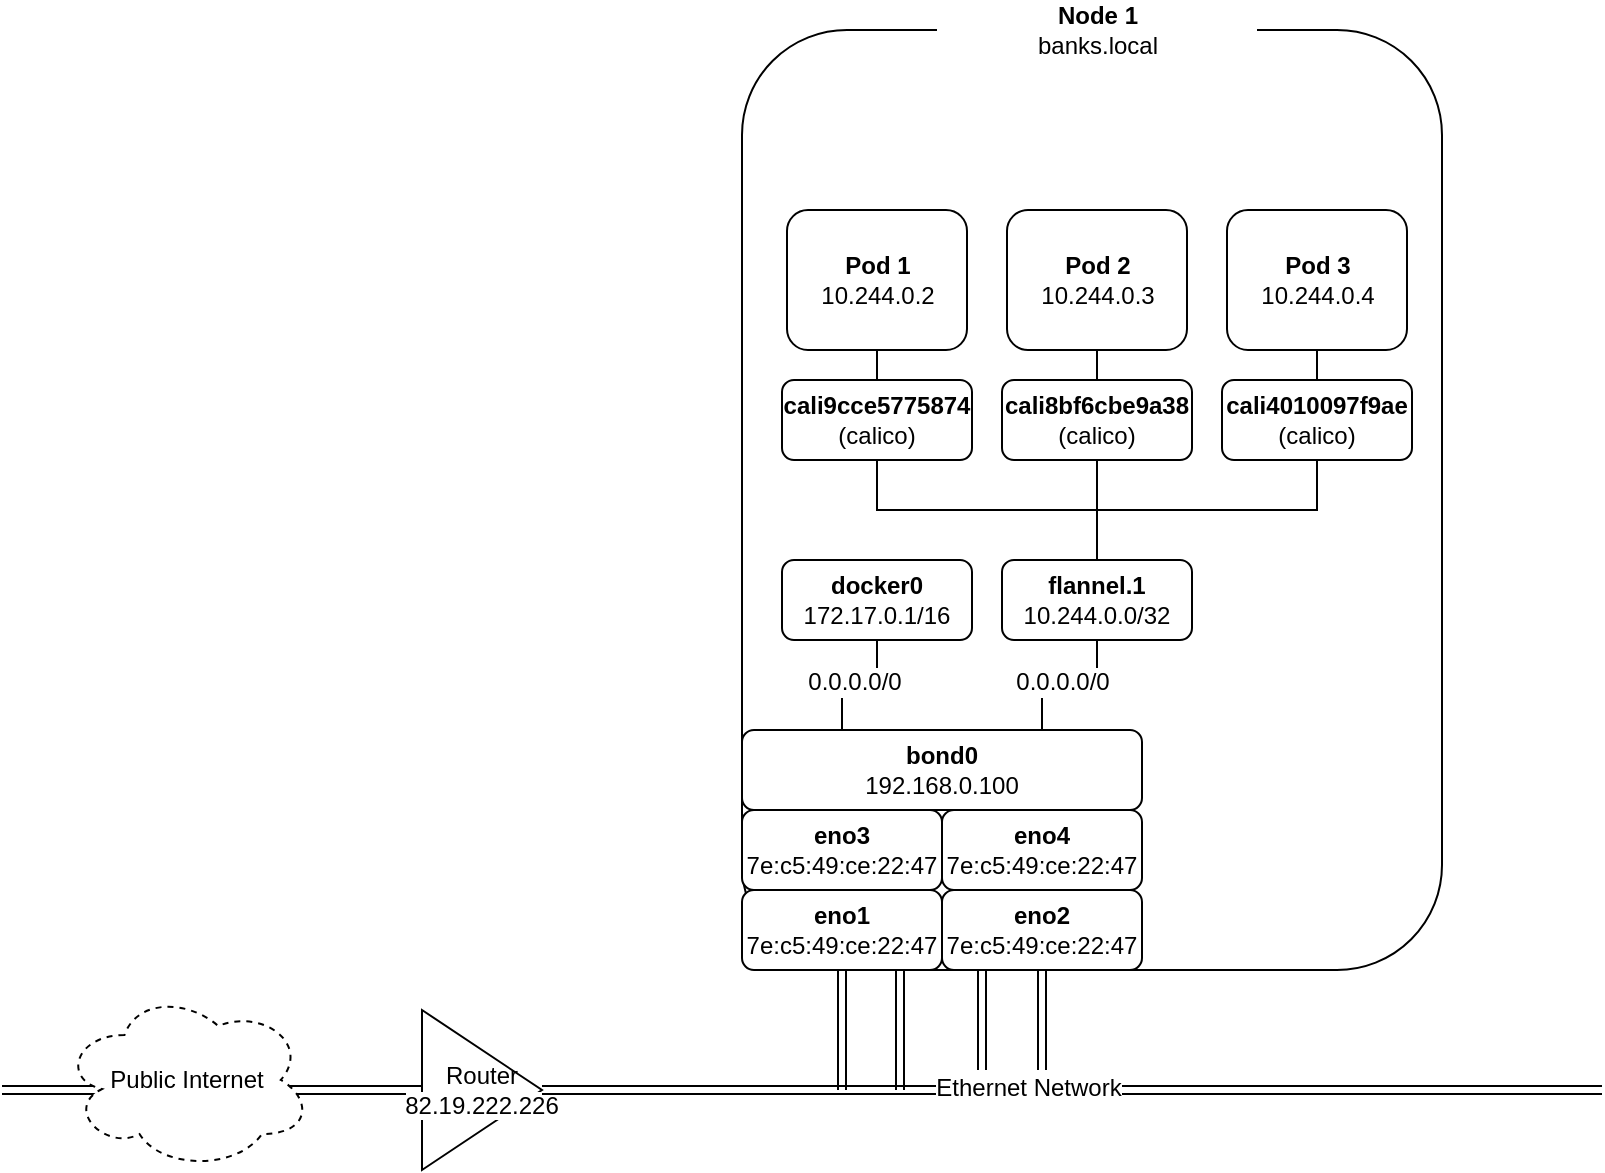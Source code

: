 <mxfile version="12.1.7" type="device" pages="1"><diagram name="Net - Istio" id="c_HP1qwUfiVxNbYDizXR"><mxGraphModel dx="1186" dy="607" grid="1" gridSize="10" guides="1" tooltips="1" connect="1" arrows="1" fold="1" page="1" pageScale="1" pageWidth="1169" pageHeight="827" math="0" shadow="0"><root><mxCell id="0LoRJ3LIm-XPWawop74_-0"/><mxCell id="0LoRJ3LIm-XPWawop74_-1" parent="0LoRJ3LIm-XPWawop74_-0"/><mxCell id="0LoRJ3LIm-XPWawop74_-3" value="" style="rounded=1;whiteSpace=wrap;html=1;" parent="0LoRJ3LIm-XPWawop74_-1" vertex="1"><mxGeometry x="420" y="240" width="350" height="470" as="geometry"/></mxCell><mxCell id="0LoRJ3LIm-XPWawop74_-4" value="&lt;b&gt;Node 1&lt;/b&gt;&lt;br&gt;banks.local" style="text;html=1;align=center;verticalAlign=middle;whiteSpace=wrap;rounded=0;fillColor=#FFFFFF;" parent="0LoRJ3LIm-XPWawop74_-1" vertex="1"><mxGeometry x="517.5" y="230" width="160" height="20" as="geometry"/></mxCell><mxCell id="0LoRJ3LIm-XPWawop74_-5" style="edgeStyle=orthogonalEdgeStyle;rounded=0;orthogonalLoop=1;jettySize=auto;html=1;exitX=0.5;exitY=1;exitDx=0;exitDy=0;entryX=0.5;entryY=0;entryDx=0;entryDy=0;endArrow=none;endFill=0;fontColor=#000000;" parent="0LoRJ3LIm-XPWawop74_-1" source="0LoRJ3LIm-XPWawop74_-6" target="0LoRJ3LIm-XPWawop74_-39" edge="1"><mxGeometry relative="1" as="geometry"/></mxCell><mxCell id="0LoRJ3LIm-XPWawop74_-6" value="&lt;b&gt;Pod 1&lt;/b&gt;&lt;br&gt;10.244.0.2" style="rounded=1;whiteSpace=wrap;html=1;fillColor=#FFFFFF;" parent="0LoRJ3LIm-XPWawop74_-1" vertex="1"><mxGeometry x="442.5" y="330" width="90" height="70" as="geometry"/></mxCell><mxCell id="0LoRJ3LIm-XPWawop74_-7" style="edgeStyle=orthogonalEdgeStyle;rounded=0;orthogonalLoop=1;jettySize=auto;html=1;exitX=0.5;exitY=1;exitDx=0;exitDy=0;entryX=0.5;entryY=0;entryDx=0;entryDy=0;endArrow=none;endFill=0;fontColor=#000000;" parent="0LoRJ3LIm-XPWawop74_-1" source="0LoRJ3LIm-XPWawop74_-8" target="0LoRJ3LIm-XPWawop74_-41" edge="1"><mxGeometry relative="1" as="geometry"/></mxCell><mxCell id="0LoRJ3LIm-XPWawop74_-8" value="&lt;b&gt;Pod 2&lt;/b&gt;&lt;br&gt;10.244.0.3" style="rounded=1;whiteSpace=wrap;html=1;fillColor=#FFFFFF;" parent="0LoRJ3LIm-XPWawop74_-1" vertex="1"><mxGeometry x="552.5" y="330" width="90" height="70" as="geometry"/></mxCell><mxCell id="0LoRJ3LIm-XPWawop74_-9" style="edgeStyle=orthogonalEdgeStyle;rounded=0;orthogonalLoop=1;jettySize=auto;html=1;exitX=0.5;exitY=1;exitDx=0;exitDy=0;entryX=0.25;entryY=0;entryDx=0;entryDy=0;endArrow=none;endFill=0;fontColor=#000000;" parent="0LoRJ3LIm-XPWawop74_-1" source="0LoRJ3LIm-XPWawop74_-11" target="0LoRJ3LIm-XPWawop74_-30" edge="1"><mxGeometry relative="1" as="geometry"/></mxCell><mxCell id="0LoRJ3LIm-XPWawop74_-10" value="0.0.0.0/0" style="text;html=1;align=center;verticalAlign=middle;resizable=0;points=[];;labelBackgroundColor=#ffffff;fontColor=#000000;" parent="0LoRJ3LIm-XPWawop74_-9" vertex="1" connectable="0"><mxGeometry x="0.103" y="-2" relative="1" as="geometry"><mxPoint as="offset"/></mxGeometry></mxCell><mxCell id="0LoRJ3LIm-XPWawop74_-11" value="&lt;b&gt;docker0&lt;br&gt;&lt;/b&gt;172.17.0.1/16" style="rounded=1;whiteSpace=wrap;html=1;fillColor=#FFFFFF;" parent="0LoRJ3LIm-XPWawop74_-1" vertex="1"><mxGeometry x="440" y="505" width="95" height="40" as="geometry"/></mxCell><mxCell id="0LoRJ3LIm-XPWawop74_-12" value="&lt;b&gt;eno1&lt;/b&gt;&lt;br&gt;7e:c5:49:ce:22:47" style="rounded=1;whiteSpace=wrap;html=1;fillColor=#FFFFFF;" parent="0LoRJ3LIm-XPWawop74_-1" vertex="1"><mxGeometry x="420" y="670" width="100" height="40" as="geometry"/></mxCell><mxCell id="0LoRJ3LIm-XPWawop74_-13" value="" style="shape=link;html=1;exitX=0.5;exitY=1;exitDx=0;exitDy=0;" parent="0LoRJ3LIm-XPWawop74_-1" source="0LoRJ3LIm-XPWawop74_-12" edge="1"><mxGeometry width="50" height="50" relative="1" as="geometry"><mxPoint x="480" y="810" as="sourcePoint"/><mxPoint x="470" y="770" as="targetPoint"/></mxGeometry></mxCell><mxCell id="0LoRJ3LIm-XPWawop74_-14" value="" style="shape=link;html=1;" parent="0LoRJ3LIm-XPWawop74_-1" edge="1"><mxGeometry width="50" height="50" relative="1" as="geometry"><mxPoint x="490" y="770" as="sourcePoint"/><mxPoint x="850" y="770" as="targetPoint"/></mxGeometry></mxCell><mxCell id="0LoRJ3LIm-XPWawop74_-15" value="Ethernet Network" style="text;html=1;align=center;verticalAlign=middle;resizable=0;points=[];;labelBackgroundColor=#ffffff;fontColor=#000000;" parent="0LoRJ3LIm-XPWawop74_-14" vertex="1" connectable="0"><mxGeometry x="-0.594" y="1" relative="1" as="geometry"><mxPoint as="offset"/></mxGeometry></mxCell><mxCell id="0LoRJ3LIm-XPWawop74_-16" value="" style="shape=link;html=1;" parent="0LoRJ3LIm-XPWawop74_-1" source="zz3aboxm6HQcuyhOMqdt-0" edge="1"><mxGeometry width="50" height="50" relative="1" as="geometry"><mxPoint x="490" y="770" as="sourcePoint"/><mxPoint x="50" y="770" as="targetPoint"/></mxGeometry></mxCell><mxCell id="0LoRJ3LIm-XPWawop74_-25" value="Public Internet" style="ellipse;shape=cloud;whiteSpace=wrap;html=1;dashed=1;" parent="0LoRJ3LIm-XPWawop74_-1" vertex="1"><mxGeometry x="80" y="720" width="125" height="90" as="geometry"/></mxCell><mxCell id="0LoRJ3LIm-XPWawop74_-27" value="&lt;b&gt;eno2&lt;/b&gt;&lt;br&gt;7e:c5:49:ce:22:47" style="rounded=1;whiteSpace=wrap;html=1;fillColor=#FFFFFF;" parent="0LoRJ3LIm-XPWawop74_-1" vertex="1"><mxGeometry x="520" y="670" width="100" height="40" as="geometry"/></mxCell><mxCell id="0LoRJ3LIm-XPWawop74_-28" value="&lt;b&gt;eno3&lt;/b&gt;&lt;br&gt;7e:c5:49:ce:22:47" style="rounded=1;whiteSpace=wrap;html=1;fillColor=#FFFFFF;" parent="0LoRJ3LIm-XPWawop74_-1" vertex="1"><mxGeometry x="420" y="630" width="100" height="40" as="geometry"/></mxCell><mxCell id="0LoRJ3LIm-XPWawop74_-29" value="&lt;b&gt;eno4&lt;/b&gt;&lt;br&gt;7e:c5:49:ce:22:47" style="rounded=1;whiteSpace=wrap;html=1;fillColor=#FFFFFF;" parent="0LoRJ3LIm-XPWawop74_-1" vertex="1"><mxGeometry x="520" y="630" width="100" height="40" as="geometry"/></mxCell><mxCell id="0LoRJ3LIm-XPWawop74_-30" value="&lt;b&gt;bond0&lt;br&gt;&lt;/b&gt;192.168.0.100" style="rounded=1;whiteSpace=wrap;html=1;fillColor=#FFFFFF;" parent="0LoRJ3LIm-XPWawop74_-1" vertex="1"><mxGeometry x="420" y="590" width="200" height="40" as="geometry"/></mxCell><mxCell id="0LoRJ3LIm-XPWawop74_-31" value="" style="shape=link;html=1;exitX=0.5;exitY=1;exitDx=0;exitDy=0;" parent="0LoRJ3LIm-XPWawop74_-1" edge="1"><mxGeometry width="50" height="50" relative="1" as="geometry"><mxPoint x="570" y="710" as="sourcePoint"/><mxPoint x="570" y="760" as="targetPoint"/></mxGeometry></mxCell><mxCell id="0LoRJ3LIm-XPWawop74_-32" value="" style="shape=link;html=1;exitX=0.5;exitY=1;exitDx=0;exitDy=0;" parent="0LoRJ3LIm-XPWawop74_-1" edge="1"><mxGeometry width="50" height="50" relative="1" as="geometry"><mxPoint x="499" y="710" as="sourcePoint"/><mxPoint x="499" y="770" as="targetPoint"/></mxGeometry></mxCell><mxCell id="0LoRJ3LIm-XPWawop74_-33" value="" style="shape=link;html=1;exitX=0.5;exitY=1;exitDx=0;exitDy=0;" parent="0LoRJ3LIm-XPWawop74_-1" edge="1"><mxGeometry width="50" height="50" relative="1" as="geometry"><mxPoint x="540" y="710" as="sourcePoint"/><mxPoint x="540" y="760" as="targetPoint"/></mxGeometry></mxCell><mxCell id="0LoRJ3LIm-XPWawop74_-35" value="&lt;b&gt;flannel.1&lt;br&gt;&lt;/b&gt;10.244.0.0/32" style="rounded=1;whiteSpace=wrap;html=1;fillColor=#FFFFFF;" parent="0LoRJ3LIm-XPWawop74_-1" vertex="1"><mxGeometry x="550" y="505" width="95" height="40" as="geometry"/></mxCell><mxCell id="0LoRJ3LIm-XPWawop74_-36" style="edgeStyle=orthogonalEdgeStyle;rounded=0;orthogonalLoop=1;jettySize=auto;html=1;exitX=0.5;exitY=1;exitDx=0;exitDy=0;entryX=0.75;entryY=0;entryDx=0;entryDy=0;endArrow=none;endFill=0;fontColor=#000000;" parent="0LoRJ3LIm-XPWawop74_-1" source="0LoRJ3LIm-XPWawop74_-35" target="0LoRJ3LIm-XPWawop74_-30" edge="1"><mxGeometry relative="1" as="geometry"><mxPoint x="498" y="555" as="sourcePoint"/><mxPoint x="480" y="600" as="targetPoint"/></mxGeometry></mxCell><mxCell id="0LoRJ3LIm-XPWawop74_-37" value="0.0.0.0/0" style="text;html=1;align=center;verticalAlign=middle;resizable=0;points=[];;labelBackgroundColor=#ffffff;fontColor=#000000;" parent="0LoRJ3LIm-XPWawop74_-36" vertex="1" connectable="0"><mxGeometry x="0.103" y="-2" relative="1" as="geometry"><mxPoint as="offset"/></mxGeometry></mxCell><mxCell id="0LoRJ3LIm-XPWawop74_-38" style="edgeStyle=orthogonalEdgeStyle;rounded=0;orthogonalLoop=1;jettySize=auto;html=1;exitX=0.5;exitY=1;exitDx=0;exitDy=0;entryX=0.5;entryY=0;entryDx=0;entryDy=0;endArrow=none;endFill=0;fontColor=#000000;" parent="0LoRJ3LIm-XPWawop74_-1" source="0LoRJ3LIm-XPWawop74_-39" target="0LoRJ3LIm-XPWawop74_-35" edge="1"><mxGeometry relative="1" as="geometry"/></mxCell><mxCell id="0LoRJ3LIm-XPWawop74_-39" value="&lt;b&gt;cali9cce5775874&lt;/b&gt;&lt;br&gt;(calico)" style="rounded=1;whiteSpace=wrap;html=1;fillColor=#FFFFFF;" parent="0LoRJ3LIm-XPWawop74_-1" vertex="1"><mxGeometry x="440" y="415" width="95" height="40" as="geometry"/></mxCell><mxCell id="0LoRJ3LIm-XPWawop74_-40" style="edgeStyle=orthogonalEdgeStyle;rounded=0;orthogonalLoop=1;jettySize=auto;html=1;exitX=0.5;exitY=1;exitDx=0;exitDy=0;entryX=0.5;entryY=0;entryDx=0;entryDy=0;endArrow=none;endFill=0;fontColor=#000000;" parent="0LoRJ3LIm-XPWawop74_-1" source="0LoRJ3LIm-XPWawop74_-41" target="0LoRJ3LIm-XPWawop74_-35" edge="1"><mxGeometry relative="1" as="geometry"/></mxCell><mxCell id="0LoRJ3LIm-XPWawop74_-41" value="&lt;b&gt;cali8bf6cbe9a38&lt;br&gt;&lt;/b&gt;(calico)" style="rounded=1;whiteSpace=wrap;html=1;fillColor=#FFFFFF;" parent="0LoRJ3LIm-XPWawop74_-1" vertex="1"><mxGeometry x="550" y="415" width="95" height="40" as="geometry"/></mxCell><mxCell id="0LoRJ3LIm-XPWawop74_-43" style="edgeStyle=orthogonalEdgeStyle;rounded=0;orthogonalLoop=1;jettySize=auto;html=1;exitX=0.5;exitY=1;exitDx=0;exitDy=0;entryX=0.5;entryY=0;entryDx=0;entryDy=0;endArrow=none;endFill=0;strokeColor=#000000;fontColor=#000000;" parent="0LoRJ3LIm-XPWawop74_-1" source="0LoRJ3LIm-XPWawop74_-44" target="0LoRJ3LIm-XPWawop74_-46" edge="1"><mxGeometry relative="1" as="geometry"/></mxCell><mxCell id="0LoRJ3LIm-XPWawop74_-44" value="&lt;b&gt;Pod 3&lt;/b&gt;&lt;br&gt;10.244.0.4" style="rounded=1;whiteSpace=wrap;html=1;fillColor=#FFFFFF;" parent="0LoRJ3LIm-XPWawop74_-1" vertex="1"><mxGeometry x="662.5" y="330" width="90" height="70" as="geometry"/></mxCell><mxCell id="0LoRJ3LIm-XPWawop74_-45" style="edgeStyle=orthogonalEdgeStyle;rounded=0;orthogonalLoop=1;jettySize=auto;html=1;exitX=0.5;exitY=1;exitDx=0;exitDy=0;entryX=0.5;entryY=0;entryDx=0;entryDy=0;endArrow=none;endFill=0;strokeColor=#000000;fontColor=#000000;" parent="0LoRJ3LIm-XPWawop74_-1" source="0LoRJ3LIm-XPWawop74_-46" target="0LoRJ3LIm-XPWawop74_-35" edge="1"><mxGeometry relative="1" as="geometry"/></mxCell><mxCell id="0LoRJ3LIm-XPWawop74_-46" value="&lt;b&gt;cali4010097f9ae&lt;/b&gt;&lt;br&gt;(calico)" style="rounded=1;whiteSpace=wrap;html=1;fillColor=#FFFFFF;" parent="0LoRJ3LIm-XPWawop74_-1" vertex="1"><mxGeometry x="660" y="415" width="95" height="40" as="geometry"/></mxCell><mxCell id="zz3aboxm6HQcuyhOMqdt-0" value="&lt;font style=&quot;font-size: 12px&quot;&gt;Router&lt;br&gt;&lt;span style=&quot;font-family: &amp;#34;verdana&amp;#34; , &amp;#34;arial&amp;#34; ; text-align: left ; background-color: rgb(255 , 255 , 255)&quot;&gt;82.19.222.226&lt;/span&gt;&lt;/font&gt;" style="triangle;whiteSpace=wrap;html=1;fillColor=none;fontColor=#000000;rotation=0;" parent="0LoRJ3LIm-XPWawop74_-1" vertex="1"><mxGeometry x="260" y="730" width="60" height="80" as="geometry"/></mxCell><mxCell id="zz3aboxm6HQcuyhOMqdt-2" value="" style="shape=link;html=1;" parent="0LoRJ3LIm-XPWawop74_-1" target="zz3aboxm6HQcuyhOMqdt-0" edge="1"><mxGeometry width="50" height="50" relative="1" as="geometry"><mxPoint x="490" y="770" as="sourcePoint"/><mxPoint x="50" y="770" as="targetPoint"/></mxGeometry></mxCell></root></mxGraphModel></diagram></mxfile>